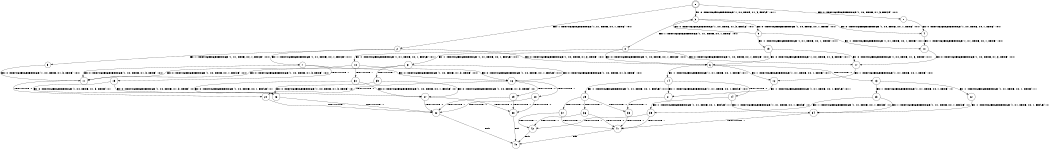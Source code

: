 digraph BCG {
size = "7, 10.5";
center = TRUE;
node [shape = circle];
0 [peripheries = 2];
0 -> 1 [label = "EX !0 !ATOMIC_EXCH_BRANCH (1, +0, TRUE, +1, 3, FALSE) !:0:1:"];
0 -> 2 [label = "EX !1 !ATOMIC_EXCH_BRANCH (1, +1, TRUE, +0, 1, TRUE) !:0:1:"];
0 -> 3 [label = "EX !0 !ATOMIC_EXCH_BRANCH (1, +0, TRUE, +1, 3, FALSE) !:0:1:"];
1 -> 4 [label = "EX !0 !ATOMIC_EXCH_BRANCH (1, +0, TRUE, +0, 1, TRUE) !:0:1:"];
2 -> 5 [label = "EX !1 !ATOMIC_EXCH_BRANCH (1, +1, TRUE, +0, 1, FALSE) !:0:1:"];
2 -> 6 [label = "EX !0 !ATOMIC_EXCH_BRANCH (1, +0, TRUE, +1, 3, TRUE) !:0:1:"];
2 -> 7 [label = "EX !1 !ATOMIC_EXCH_BRANCH (1, +1, TRUE, +0, 1, FALSE) !:0:1:"];
3 -> 4 [label = "EX !0 !ATOMIC_EXCH_BRANCH (1, +0, TRUE, +0, 1, TRUE) !:0:1:"];
3 -> 8 [label = "EX !1 !ATOMIC_EXCH_BRANCH (1, +1, TRUE, +0, 1, TRUE) !:0:1:"];
3 -> 9 [label = "EX !0 !ATOMIC_EXCH_BRANCH (1, +0, TRUE, +0, 1, TRUE) !:0:1:"];
4 -> 10 [label = "EX !1 !ATOMIC_EXCH_BRANCH (1, +1, TRUE, +0, 1, TRUE) !:0:1:"];
5 -> 11 [label = "EX !0 !ATOMIC_EXCH_BRANCH (1, +0, TRUE, +1, 3, TRUE) !:0:1:"];
6 -> 12 [label = "EX !1 !ATOMIC_EXCH_BRANCH (1, +1, TRUE, +0, 1, TRUE) !:0:1:"];
6 -> 13 [label = "TERMINATE !0"];
6 -> 14 [label = "EX !1 !ATOMIC_EXCH_BRANCH (1, +1, TRUE, +0, 1, TRUE) !:0:1:"];
7 -> 11 [label = "EX !0 !ATOMIC_EXCH_BRANCH (1, +0, TRUE, +1, 3, TRUE) !:0:1:"];
7 -> 15 [label = "TERMINATE !1"];
7 -> 16 [label = "EX !0 !ATOMIC_EXCH_BRANCH (1, +0, TRUE, +1, 3, TRUE) !:0:1:"];
8 -> 17 [label = "EX !0 !ATOMIC_EXCH_BRANCH (1, +0, TRUE, +0, 1, FALSE) !:0:1:"];
8 -> 18 [label = "EX !1 !ATOMIC_EXCH_BRANCH (1, +1, TRUE, +0, 1, FALSE) !:0:1:"];
8 -> 6 [label = "EX !0 !ATOMIC_EXCH_BRANCH (1, +0, TRUE, +0, 1, FALSE) !:0:1:"];
9 -> 10 [label = "EX !1 !ATOMIC_EXCH_BRANCH (1, +1, TRUE, +0, 1, TRUE) !:0:1:"];
9 -> 19 [label = "EX !1 !ATOMIC_EXCH_BRANCH (1, +1, TRUE, +0, 1, TRUE) !:0:1:"];
9 -> 3 [label = "EX !0 !ATOMIC_EXCH_BRANCH (1, +0, TRUE, +1, 3, FALSE) !:0:1:"];
10 -> 17 [label = "EX !0 !ATOMIC_EXCH_BRANCH (1, +0, TRUE, +1, 3, TRUE) !:0:1:"];
11 -> 20 [label = "TERMINATE !0"];
12 -> 21 [label = "EX !1 !ATOMIC_EXCH_BRANCH (1, +1, TRUE, +0, 1, FALSE) !:0:1:"];
13 -> 22 [label = "EX !1 !ATOMIC_EXCH_BRANCH (1, +1, TRUE, +0, 1, TRUE) !:1:"];
13 -> 23 [label = "EX !1 !ATOMIC_EXCH_BRANCH (1, +1, TRUE, +0, 1, TRUE) !:1:"];
14 -> 21 [label = "EX !1 !ATOMIC_EXCH_BRANCH (1, +1, TRUE, +0, 1, FALSE) !:0:1:"];
14 -> 24 [label = "TERMINATE !0"];
14 -> 25 [label = "EX !1 !ATOMIC_EXCH_BRANCH (1, +1, TRUE, +0, 1, FALSE) !:0:1:"];
15 -> 26 [label = "EX !0 !ATOMIC_EXCH_BRANCH (1, +0, TRUE, +1, 3, TRUE) !:0:"];
15 -> 27 [label = "EX !0 !ATOMIC_EXCH_BRANCH (1, +0, TRUE, +1, 3, TRUE) !:0:"];
16 -> 20 [label = "TERMINATE !0"];
16 -> 28 [label = "TERMINATE !1"];
16 -> 29 [label = "TERMINATE !0"];
17 -> 12 [label = "EX !1 !ATOMIC_EXCH_BRANCH (1, +1, TRUE, +0, 1, TRUE) !:0:1:"];
18 -> 11 [label = "EX !0 !ATOMIC_EXCH_BRANCH (1, +0, TRUE, +0, 1, FALSE) !:0:1:"];
18 -> 30 [label = "TERMINATE !1"];
18 -> 16 [label = "EX !0 !ATOMIC_EXCH_BRANCH (1, +0, TRUE, +0, 1, FALSE) !:0:1:"];
19 -> 17 [label = "EX !0 !ATOMIC_EXCH_BRANCH (1, +0, TRUE, +1, 3, TRUE) !:0:1:"];
19 -> 31 [label = "EX !1 !ATOMIC_EXCH_BRANCH (1, +1, TRUE, +0, 1, FALSE) !:0:1:"];
19 -> 6 [label = "EX !0 !ATOMIC_EXCH_BRANCH (1, +0, TRUE, +1, 3, TRUE) !:0:1:"];
20 -> 32 [label = "TERMINATE !1"];
21 -> 33 [label = "TERMINATE !0"];
22 -> 34 [label = "EX !1 !ATOMIC_EXCH_BRANCH (1, +1, TRUE, +0, 1, FALSE) !:1:"];
23 -> 34 [label = "EX !1 !ATOMIC_EXCH_BRANCH (1, +1, TRUE, +0, 1, FALSE) !:1:"];
23 -> 35 [label = "EX !1 !ATOMIC_EXCH_BRANCH (1, +1, TRUE, +0, 1, FALSE) !:1:"];
24 -> 34 [label = "EX !1 !ATOMIC_EXCH_BRANCH (1, +1, TRUE, +0, 1, FALSE) !:1:"];
24 -> 35 [label = "EX !1 !ATOMIC_EXCH_BRANCH (1, +1, TRUE, +0, 1, FALSE) !:1:"];
25 -> 33 [label = "TERMINATE !0"];
25 -> 36 [label = "TERMINATE !1"];
25 -> 37 [label = "TERMINATE !0"];
26 -> 32 [label = "TERMINATE !0"];
27 -> 32 [label = "TERMINATE !0"];
27 -> 38 [label = "TERMINATE !0"];
28 -> 32 [label = "TERMINATE !0"];
28 -> 38 [label = "TERMINATE !0"];
29 -> 32 [label = "TERMINATE !1"];
29 -> 38 [label = "TERMINATE !1"];
30 -> 26 [label = "EX !0 !ATOMIC_EXCH_BRANCH (1, +0, TRUE, +0, 1, FALSE) !:0:"];
30 -> 27 [label = "EX !0 !ATOMIC_EXCH_BRANCH (1, +0, TRUE, +0, 1, FALSE) !:0:"];
31 -> 11 [label = "EX !0 !ATOMIC_EXCH_BRANCH (1, +0, TRUE, +1, 3, TRUE) !:0:1:"];
31 -> 39 [label = "TERMINATE !1"];
31 -> 16 [label = "EX !0 !ATOMIC_EXCH_BRANCH (1, +0, TRUE, +1, 3, TRUE) !:0:1:"];
32 -> 40 [label = "exit"];
33 -> 41 [label = "TERMINATE !1"];
34 -> 41 [label = "TERMINATE !1"];
35 -> 41 [label = "TERMINATE !1"];
35 -> 42 [label = "TERMINATE !1"];
36 -> 41 [label = "TERMINATE !0"];
36 -> 42 [label = "TERMINATE !0"];
37 -> 41 [label = "TERMINATE !1"];
37 -> 42 [label = "TERMINATE !1"];
38 -> 40 [label = "exit"];
39 -> 26 [label = "EX !0 !ATOMIC_EXCH_BRANCH (1, +0, TRUE, +1, 3, TRUE) !:0:"];
39 -> 27 [label = "EX !0 !ATOMIC_EXCH_BRANCH (1, +0, TRUE, +1, 3, TRUE) !:0:"];
41 -> 40 [label = "exit"];
42 -> 40 [label = "exit"];
}
